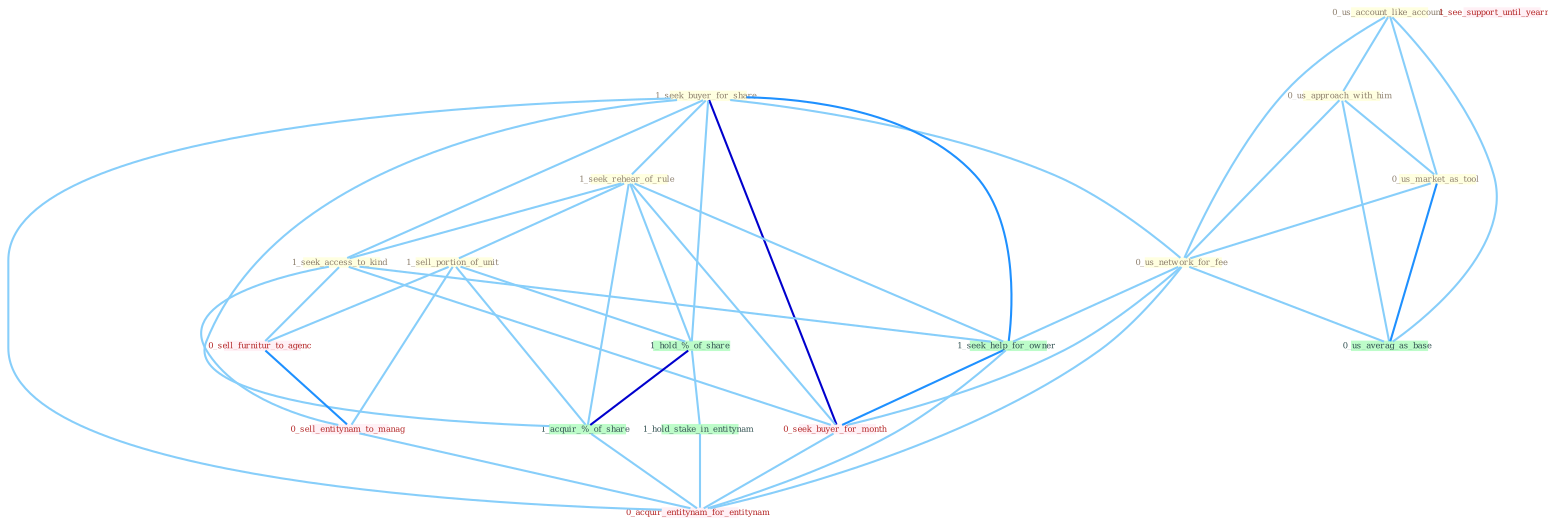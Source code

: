 Graph G{ 
    node
    [shape=polygon,style=filled,width=.5,height=.06,color="#BDFCC9",fixedsize=true,fontsize=4,
    fontcolor="#2f4f4f"];
    {node
    [color="#ffffe0", fontcolor="#8b7d6b"] "1_seek_buyer_for_share " "0_us_account_like_account " "0_us_approach_with_him " "1_seek_rehear_of_rule " "1_sell_portion_of_unit " "0_us_market_as_tool " "0_us_network_for_fee " "1_seek_access_to_kind "}
{node [color="#fff0f5", fontcolor="#b22222"] "0_seek_buyer_for_month " "1_see_support_until_yearnum " "0_sell_furnitur_to_agenc " "0_sell_entitynam_to_manag " "0_acquir_entitynam_for_entitynam "}
edge [color="#B0E2FF"];

	"1_seek_buyer_for_share " -- "1_seek_rehear_of_rule " [w="1", color="#87cefa" ];
	"1_seek_buyer_for_share " -- "0_us_network_for_fee " [w="1", color="#87cefa" ];
	"1_seek_buyer_for_share " -- "1_seek_access_to_kind " [w="1", color="#87cefa" ];
	"1_seek_buyer_for_share " -- "1_hold_%_of_share " [w="1", color="#87cefa" ];
	"1_seek_buyer_for_share " -- "1_seek_help_for_owner " [w="2", color="#1e90ff" , len=0.8];
	"1_seek_buyer_for_share " -- "0_seek_buyer_for_month " [w="3", color="#0000cd" , len=0.6];
	"1_seek_buyer_for_share " -- "1_acquir_%_of_share " [w="1", color="#87cefa" ];
	"1_seek_buyer_for_share " -- "0_acquir_entitynam_for_entitynam " [w="1", color="#87cefa" ];
	"0_us_account_like_account " -- "0_us_approach_with_him " [w="1", color="#87cefa" ];
	"0_us_account_like_account " -- "0_us_market_as_tool " [w="1", color="#87cefa" ];
	"0_us_account_like_account " -- "0_us_network_for_fee " [w="1", color="#87cefa" ];
	"0_us_account_like_account " -- "0_us_averag_as_base " [w="1", color="#87cefa" ];
	"0_us_approach_with_him " -- "0_us_market_as_tool " [w="1", color="#87cefa" ];
	"0_us_approach_with_him " -- "0_us_network_for_fee " [w="1", color="#87cefa" ];
	"0_us_approach_with_him " -- "0_us_averag_as_base " [w="1", color="#87cefa" ];
	"1_seek_rehear_of_rule " -- "1_sell_portion_of_unit " [w="1", color="#87cefa" ];
	"1_seek_rehear_of_rule " -- "1_seek_access_to_kind " [w="1", color="#87cefa" ];
	"1_seek_rehear_of_rule " -- "1_hold_%_of_share " [w="1", color="#87cefa" ];
	"1_seek_rehear_of_rule " -- "1_seek_help_for_owner " [w="1", color="#87cefa" ];
	"1_seek_rehear_of_rule " -- "0_seek_buyer_for_month " [w="1", color="#87cefa" ];
	"1_seek_rehear_of_rule " -- "1_acquir_%_of_share " [w="1", color="#87cefa" ];
	"1_sell_portion_of_unit " -- "1_hold_%_of_share " [w="1", color="#87cefa" ];
	"1_sell_portion_of_unit " -- "1_acquir_%_of_share " [w="1", color="#87cefa" ];
	"1_sell_portion_of_unit " -- "0_sell_furnitur_to_agenc " [w="1", color="#87cefa" ];
	"1_sell_portion_of_unit " -- "0_sell_entitynam_to_manag " [w="1", color="#87cefa" ];
	"0_us_market_as_tool " -- "0_us_network_for_fee " [w="1", color="#87cefa" ];
	"0_us_market_as_tool " -- "0_us_averag_as_base " [w="2", color="#1e90ff" , len=0.8];
	"0_us_network_for_fee " -- "1_seek_help_for_owner " [w="1", color="#87cefa" ];
	"0_us_network_for_fee " -- "0_seek_buyer_for_month " [w="1", color="#87cefa" ];
	"0_us_network_for_fee " -- "0_us_averag_as_base " [w="1", color="#87cefa" ];
	"0_us_network_for_fee " -- "0_acquir_entitynam_for_entitynam " [w="1", color="#87cefa" ];
	"1_seek_access_to_kind " -- "1_seek_help_for_owner " [w="1", color="#87cefa" ];
	"1_seek_access_to_kind " -- "0_seek_buyer_for_month " [w="1", color="#87cefa" ];
	"1_seek_access_to_kind " -- "0_sell_furnitur_to_agenc " [w="1", color="#87cefa" ];
	"1_seek_access_to_kind " -- "0_sell_entitynam_to_manag " [w="1", color="#87cefa" ];
	"1_hold_%_of_share " -- "1_hold_stake_in_entitynam " [w="1", color="#87cefa" ];
	"1_hold_%_of_share " -- "1_acquir_%_of_share " [w="3", color="#0000cd" , len=0.6];
	"1_hold_stake_in_entitynam " -- "0_acquir_entitynam_for_entitynam " [w="1", color="#87cefa" ];
	"1_seek_help_for_owner " -- "0_seek_buyer_for_month " [w="2", color="#1e90ff" , len=0.8];
	"1_seek_help_for_owner " -- "0_acquir_entitynam_for_entitynam " [w="1", color="#87cefa" ];
	"0_seek_buyer_for_month " -- "0_acquir_entitynam_for_entitynam " [w="1", color="#87cefa" ];
	"1_acquir_%_of_share " -- "0_acquir_entitynam_for_entitynam " [w="1", color="#87cefa" ];
	"0_sell_furnitur_to_agenc " -- "0_sell_entitynam_to_manag " [w="2", color="#1e90ff" , len=0.8];
	"0_sell_entitynam_to_manag " -- "0_acquir_entitynam_for_entitynam " [w="1", color="#87cefa" ];
}